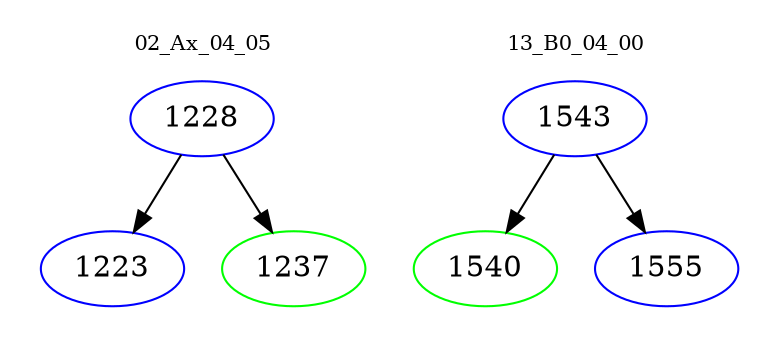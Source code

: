 digraph{
subgraph cluster_0 {
color = white
label = "02_Ax_04_05";
fontsize=10;
T0_1228 [label="1228", color="blue"]
T0_1228 -> T0_1223 [color="black"]
T0_1223 [label="1223", color="blue"]
T0_1228 -> T0_1237 [color="black"]
T0_1237 [label="1237", color="green"]
}
subgraph cluster_1 {
color = white
label = "13_B0_04_00";
fontsize=10;
T1_1543 [label="1543", color="blue"]
T1_1543 -> T1_1540 [color="black"]
T1_1540 [label="1540", color="green"]
T1_1543 -> T1_1555 [color="black"]
T1_1555 [label="1555", color="blue"]
}
}
